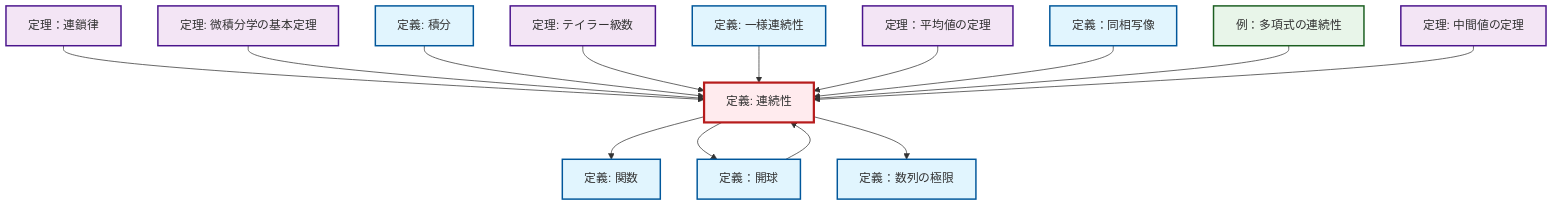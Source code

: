 graph TD
    classDef definition fill:#e1f5fe,stroke:#01579b,stroke-width:2px
    classDef theorem fill:#f3e5f5,stroke:#4a148c,stroke-width:2px
    classDef axiom fill:#fff3e0,stroke:#e65100,stroke-width:2px
    classDef example fill:#e8f5e9,stroke:#1b5e20,stroke-width:2px
    classDef current fill:#ffebee,stroke:#b71c1c,stroke-width:3px
    def-uniform-continuity["定義: 一様連続性"]:::definition
    def-limit["定義：数列の極限"]:::definition
    ex-polynomial-continuity["例：多項式の連続性"]:::example
    thm-mean-value["定理：平均値の定理"]:::theorem
    def-homeomorphism["定義：同相写像"]:::definition
    thm-fundamental-calculus["定理: 微積分学の基本定理"]:::theorem
    def-open-ball["定義：開球"]:::definition
    def-function["定義: 関数"]:::definition
    thm-chain-rule["定理：連鎖律"]:::theorem
    thm-taylor-series["定理: テイラー級数"]:::theorem
    thm-intermediate-value["定理: 中間値の定理"]:::theorem
    def-continuity["定義: 連続性"]:::definition
    def-integral["定義: 積分"]:::definition
    def-continuity --> def-function
    thm-chain-rule --> def-continuity
    def-continuity --> def-open-ball
    thm-fundamental-calculus --> def-continuity
    def-integral --> def-continuity
    def-open-ball --> def-continuity
    thm-taylor-series --> def-continuity
    def-uniform-continuity --> def-continuity
    def-continuity --> def-limit
    thm-mean-value --> def-continuity
    def-homeomorphism --> def-continuity
    ex-polynomial-continuity --> def-continuity
    thm-intermediate-value --> def-continuity
    class def-continuity current